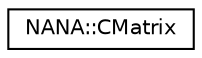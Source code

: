 digraph "类继承关系图"
{
 // LATEX_PDF_SIZE
  edge [fontname="Helvetica",fontsize="10",labelfontname="Helvetica",labelfontsize="10"];
  node [fontname="Helvetica",fontsize="10",shape=record];
  rankdir="LR";
  Node0 [label="NANA::CMatrix",height=0.2,width=0.4,color="black", fillcolor="white", style="filled",URL="$class_n_a_n_a_1_1_c_matrix.html",tooltip="复数矩阵"];
}
